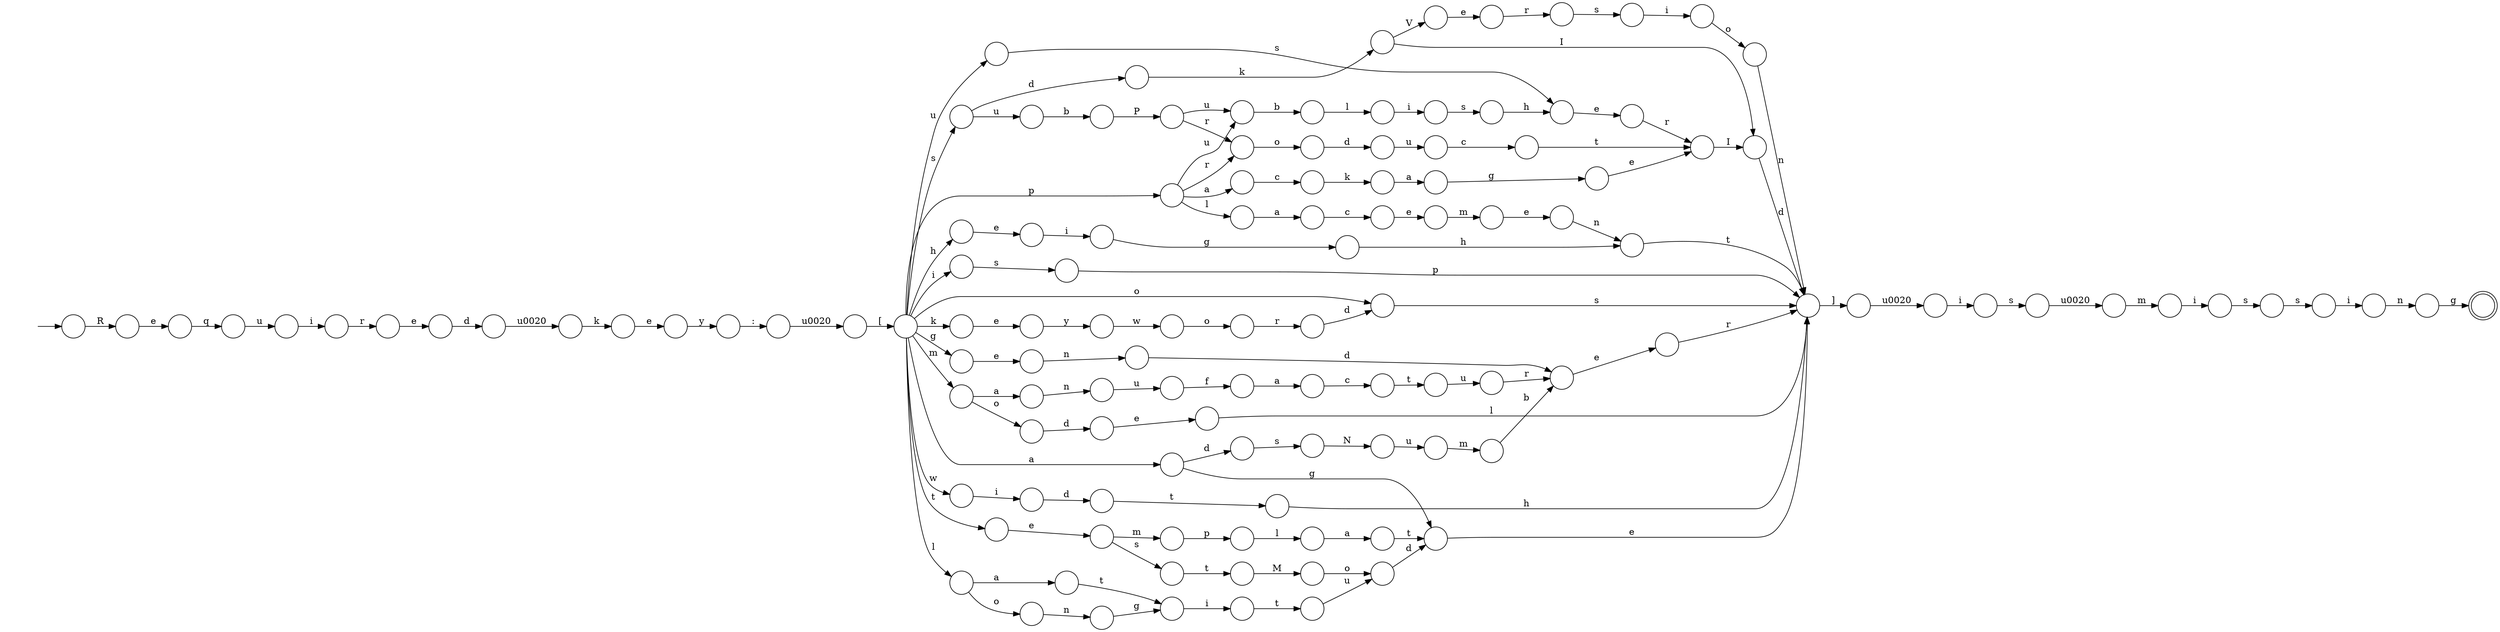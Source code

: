 digraph Automaton {
  rankdir = LR;
  0 [shape=circle,label=""];
  0 -> 69 [label="s"]
  1 [shape=circle,label=""];
  1 -> 37 [label="V"]
  1 -> 20 [label="I"]
  2 [shape=circle,label=""];
  2 -> 6 [label="q"]
  3 [shape=circle,label=""];
  3 -> 65 [label="e"]
  4 [shape=circle,label=""];
  4 -> 107 [label="s"]
  5 [shape=circle,label=""];
  5 -> 87 [label="N"]
  6 [shape=circle,label=""];
  6 -> 96 [label="u"]
  7 [shape=circle,label=""];
  7 -> 41 [label="i"]
  8 [shape=circle,label=""];
  8 -> 56 [label="d"]
  9 [shape=circle,label=""];
  9 -> 76 [label="e"]
  10 [shape=circle,label=""];
  10 -> 121 [label="i"]
  11 [shape=circle,label=""];
  11 -> 112 [label="a"]
  12 [shape=circle,label=""];
  12 -> 54 [label="r"]
  13 [shape=circle,label=""];
  13 -> 31 [label="t"]
  14 [shape=circle,label=""];
  14 -> 103 [label="a"]
  15 [shape=circle,label=""];
  15 -> 100 [label="i"]
  16 [shape=circle,label=""];
  16 -> 0 [label="i"]
  17 [shape=circle,label=""];
  17 -> 106 [label="k"]
  18 [shape=circle,label=""];
  18 -> 48 [label="g"]
  19 [shape=circle,label=""];
  19 -> 8 [label="r"]
  20 [shape=circle,label=""];
  20 -> 54 [label="d"]
  21 [shape=circle,label=""];
  21 -> 97 [label="\u0020"]
  22 [shape=circle,label=""];
  22 -> 35 [label="M"]
  23 [shape=doublecircle,label=""];
  24 [shape=circle,label=""];
  24 -> 54 [label="l"]
  25 [shape=circle,label=""];
  25 -> 28 [label="b"]
  26 [shape=circle,label=""];
  26 -> 10 [label="s"]
  27 [shape=circle,label=""];
  27 -> 49 [label="e"]
  28 [shape=circle,label=""];
  28 -> 16 [label="l"]
  29 [shape=circle,label=""];
  29 -> 64 [label="c"]
  30 [shape=circle,label=""];
  30 -> 118 [label="a"]
  31 [shape=circle,label=""];
  31 -> 54 [label="h"]
  32 [shape=circle,label=""];
  32 -> 115 [label="t"]
  33 [shape=circle,label=""];
  33 -> 14 [label="f"]
  34 [shape=circle,label=""];
  34 -> 91 [label="e"]
  35 [shape=circle,label=""];
  35 -> 36 [label="o"]
  36 [shape=circle,label=""];
  36 -> 46 [label="d"]
  37 [shape=circle,label=""];
  37 -> 66 [label="e"]
  38 [shape=circle,label=""];
  38 -> 25 [label="u"]
  38 -> 98 [label="r"]
  39 [shape=circle,label=""];
  39 -> 15 [label="s"]
  40 [shape=circle,label=""];
  40 -> 123 [label="b"]
  41 [shape=circle,label=""];
  41 -> 13 [label="d"]
  42 [shape=circle,label=""];
  42 -> 43 [label="e"]
  43 [shape=circle,label=""];
  43 -> 27 [label="m"]
  44 [shape=circle,label=""];
  44 -> 47 [label="w"]
  45 [shape=circle,label=""];
  45 -> 23 [label="g"]
  46 [shape=circle,label=""];
  46 -> 54 [label="e"]
  47 [shape=circle,label=""];
  47 -> 19 [label="o"]
  48 [shape=circle,label=""];
  48 -> 63 [label="h"]
  49 [shape=circle,label=""];
  49 -> 63 [label="n"]
  50 [shape=circle,label=""];
  50 -> 101 [label="b"]
  51 [shape=circle,label=""];
  51 -> 9 [label="t"]
  51 -> 120 [label="m"]
  51 -> 3 [label="g"]
  51 -> 4 [label="i"]
  51 -> 67 [label="u"]
  51 -> 77 [label="h"]
  51 -> 56 [label="o"]
  51 -> 7 [label="w"]
  51 -> 62 [label="k"]
  51 -> 89 [label="p"]
  51 -> 52 [label="a"]
  51 -> 71 [label="s"]
  51 -> 108 [label="l"]
  52 [shape=circle,label=""];
  52 -> 46 [label="g"]
  52 -> 75 [label="d"]
  53 [shape=circle,label=""];
  53 -> 18 [label="i"]
  54 [shape=circle,label=""];
  54 -> 105 [label="]"]
  55 [shape=circle,label=""];
  55 -> 60 [label="y"]
  56 [shape=circle,label=""];
  56 -> 54 [label="s"]
  57 [shape=circle,label=""];
  57 -> 110 [label="t"]
  58 [shape=circle,label=""];
  58 -> 55 [label="e"]
  59 [shape=circle,label=""];
  59 -> 126 [label="e"]
  60 [shape=circle,label=""];
  60 -> 21 [label=":"]
  61 [shape=circle,label=""];
  61 -> 85 [label="p"]
  62 [shape=circle,label=""];
  62 -> 102 [label="e"]
  63 [shape=circle,label=""];
  63 -> 54 [label="t"]
  64 [shape=circle,label=""];
  64 -> 119 [label="t"]
  65 [shape=circle,label=""];
  65 -> 109 [label="n"]
  66 [shape=circle,label=""];
  66 -> 39 [label="r"]
  67 [shape=circle,label=""];
  67 -> 34 [label="s"]
  68 [shape=circle,label=""];
  68 -> 54 [label="n"]
  69 [shape=circle,label=""];
  69 -> 34 [label="h"]
  70 [shape=circle,label=""];
  70 -> 86 [label="\u0020"]
  71 [shape=circle,label=""];
  71 -> 117 [label="d"]
  71 -> 50 [label="u"]
  72 [shape=circle,label=""];
  72 -> 83 [label="i"]
  73 [shape=circle,label=""];
  73 -> 110 [label="g"]
  74 [shape=circle,label=""];
  74 -> 70 [label="s"]
  75 [shape=circle,label=""];
  75 -> 5 [label="s"]
  76 [shape=circle,label=""];
  76 -> 61 [label="m"]
  76 -> 84 [label="s"]
  77 [shape=circle,label=""];
  77 -> 53 [label="e"]
  78 [shape=circle,label=""];
  78 -> 123 [label="r"]
  79 [shape=circle,label=""];
  79 -> 81 [label="t"]
  80 [shape=circle,label=""];
  80 -> 29 [label="u"]
  81 [shape=circle,label=""];
  81 -> 78 [label="u"]
  82 [shape=circle,label=""];
  82 -> 33 [label="u"]
  83 [shape=circle,label=""];
  83 -> 26 [label="s"]
  84 [shape=circle,label=""];
  84 -> 22 [label="t"]
  85 [shape=circle,label=""];
  85 -> 11 [label="l"]
  86 [shape=circle,label=""];
  86 -> 72 [label="m"]
  87 [shape=circle,label=""];
  87 -> 90 [label="u"]
  88 [shape=circle,label=""];
  88 -> 82 [label="n"]
  89 [shape=circle,label=""];
  89 -> 104 [label="a"]
  89 -> 30 [label="l"]
  89 -> 25 [label="u"]
  89 -> 98 [label="r"]
  90 [shape=circle,label=""];
  90 -> 40 [label="m"]
  91 [shape=circle,label=""];
  91 -> 119 [label="r"]
  92 [shape=circle,label=""];
  92 -> 73 [label="n"]
  93 [shape=circle,label=""];
  93 -> 58 [label="k"]
  94 [shape=circle,label=""];
  94 -> 59 [label="r"]
  95 [shape=circle,label=""];
  95 -> 93 [label="\u0020"]
  96 [shape=circle,label=""];
  96 -> 94 [label="i"]
  97 [shape=circle,label=""];
  97 -> 51 [label="["]
  98 [shape=circle,label=""];
  98 -> 99 [label="o"]
  99 [shape=circle,label=""];
  99 -> 80 [label="d"]
  100 [shape=circle,label=""];
  100 -> 68 [label="o"]
  101 [shape=circle,label=""];
  101 -> 38 [label="P"]
  102 [shape=circle,label=""];
  102 -> 44 [label="y"]
  103 [shape=circle,label=""];
  103 -> 79 [label="c"]
  104 [shape=circle,label=""];
  104 -> 17 [label="c"]
  105 [shape=circle,label=""];
  105 -> 114 [label="\u0020"]
  106 [shape=circle,label=""];
  106 -> 116 [label="a"]
  107 [shape=circle,label=""];
  107 -> 54 [label="p"]
  108 [shape=circle,label=""];
  108 -> 57 [label="a"]
  108 -> 92 [label="o"]
  109 [shape=circle,label=""];
  109 -> 123 [label="d"]
  110 [shape=circle,label=""];
  110 -> 32 [label="i"]
  111 [shape=circle,label=""];
  111 -> 125 [label="d"]
  112 [shape=circle,label=""];
  112 -> 46 [label="t"]
  113 [shape=circle,label=""];
  113 -> 2 [label="e"]
  114 [shape=circle,label=""];
  114 -> 74 [label="i"]
  115 [shape=circle,label=""];
  115 -> 36 [label="u"]
  116 [shape=circle,label=""];
  116 -> 124 [label="g"]
  117 [shape=circle,label=""];
  117 -> 1 [label="k"]
  118 [shape=circle,label=""];
  118 -> 42 [label="c"]
  119 [shape=circle,label=""];
  119 -> 20 [label="I"]
  120 [shape=circle,label=""];
  120 -> 88 [label="a"]
  120 -> 111 [label="o"]
  121 [shape=circle,label=""];
  121 -> 45 [label="n"]
  122 [shape=circle,label=""];
  initial [shape=plaintext,label=""];
  initial -> 122
  122 -> 113 [label="R"]
  123 [shape=circle,label=""];
  123 -> 12 [label="e"]
  124 [shape=circle,label=""];
  124 -> 119 [label="e"]
  125 [shape=circle,label=""];
  125 -> 24 [label="e"]
  126 [shape=circle,label=""];
  126 -> 95 [label="d"]
}
